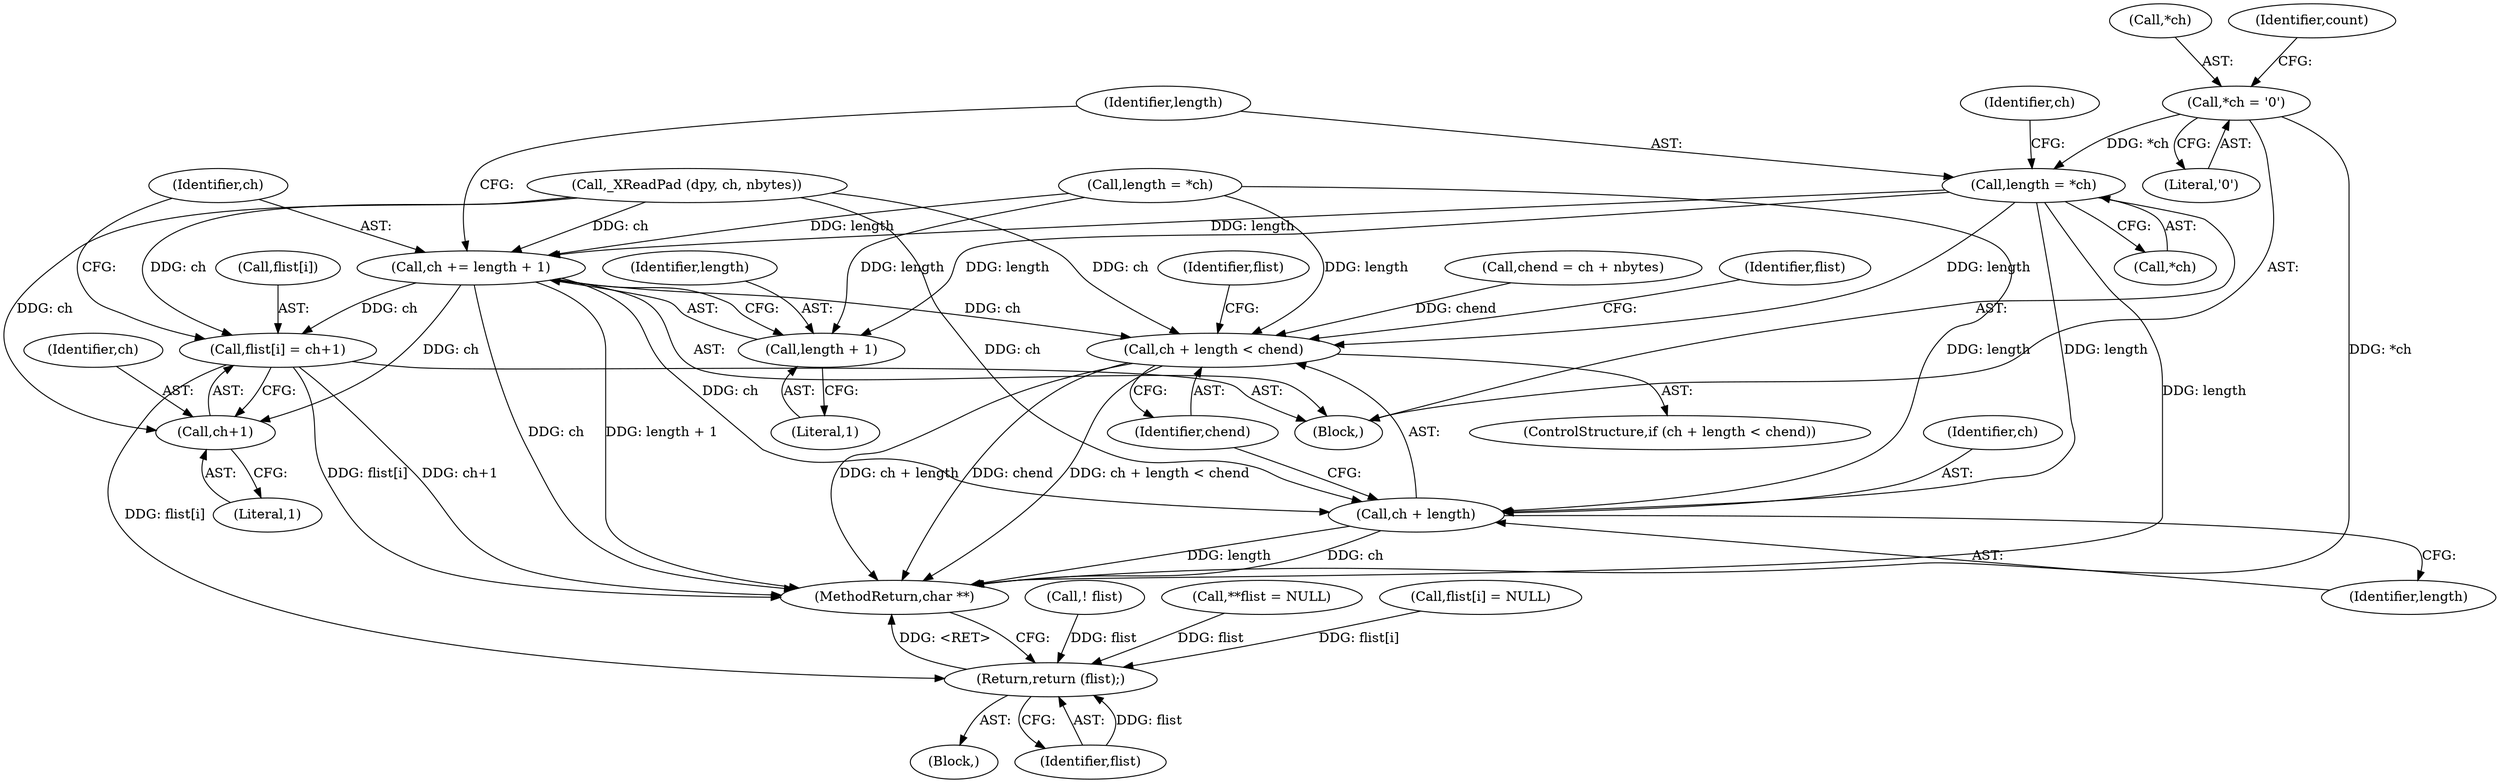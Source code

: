 digraph "0_libx11_b469da1430cdcee06e31c6251b83aede072a1ff0_0@pointer" {
"1000251" [label="(Call,length = *ch)"];
"1000255" [label="(Call,*ch = '\0')"];
"1000233" [label="(Call,ch + length < chend)"];
"1000234" [label="(Call,ch + length)"];
"1000246" [label="(Call,ch += length + 1)"];
"1000239" [label="(Call,flist[i] = ch+1)"];
"1000274" [label="(Return,return (flist);)"];
"1000243" [label="(Call,ch+1)"];
"1000248" [label="(Call,length + 1)"];
"1000250" [label="(Literal,1)"];
"1000243" [label="(Call,ch+1)"];
"1000247" [label="(Identifier,ch)"];
"1000258" [label="(Literal,'\0')"];
"1000246" [label="(Call,ch += length + 1)"];
"1000186" [label="(Call,! flist)"];
"1000257" [label="(Identifier,ch)"];
"1000232" [label="(ControlStructure,if (ch + length < chend))"];
"1000252" [label="(Identifier,length)"];
"1000256" [label="(Call,*ch)"];
"1000249" [label="(Identifier,length)"];
"1000248" [label="(Call,length + 1)"];
"1000109" [label="(Block,)"];
"1000251" [label="(Call,length = *ch)"];
"1000216" [label="(Call,length = *ch)"];
"1000264" [label="(Identifier,flist)"];
"1000211" [label="(Call,chend = ch + nbytes)"];
"1000245" [label="(Literal,1)"];
"1000237" [label="(Identifier,chend)"];
"1000240" [label="(Call,flist[i])"];
"1000207" [label="(Call,_XReadPad (dpy, ch, nbytes))"];
"1000255" [label="(Call,*ch = '\0')"];
"1000235" [label="(Identifier,ch)"];
"1000275" [label="(Identifier,flist)"];
"1000233" [label="(Call,ch + length < chend)"];
"1000241" [label="(Identifier,flist)"];
"1000116" [label="(Call,**flist = NULL)"];
"1000253" [label="(Call,*ch)"];
"1000244" [label="(Identifier,ch)"];
"1000238" [label="(Block,)"];
"1000274" [label="(Return,return (flist);)"];
"1000260" [label="(Identifier,count)"];
"1000276" [label="(MethodReturn,char **)"];
"1000234" [label="(Call,ch + length)"];
"1000262" [label="(Call,flist[i] = NULL)"];
"1000236" [label="(Identifier,length)"];
"1000239" [label="(Call,flist[i] = ch+1)"];
"1000251" -> "1000238"  [label="AST: "];
"1000251" -> "1000253"  [label="CFG: "];
"1000252" -> "1000251"  [label="AST: "];
"1000253" -> "1000251"  [label="AST: "];
"1000257" -> "1000251"  [label="CFG: "];
"1000251" -> "1000276"  [label="DDG: length"];
"1000251" -> "1000233"  [label="DDG: length"];
"1000251" -> "1000234"  [label="DDG: length"];
"1000251" -> "1000246"  [label="DDG: length"];
"1000251" -> "1000248"  [label="DDG: length"];
"1000255" -> "1000251"  [label="DDG: *ch"];
"1000255" -> "1000238"  [label="AST: "];
"1000255" -> "1000258"  [label="CFG: "];
"1000256" -> "1000255"  [label="AST: "];
"1000258" -> "1000255"  [label="AST: "];
"1000260" -> "1000255"  [label="CFG: "];
"1000255" -> "1000276"  [label="DDG: *ch"];
"1000233" -> "1000232"  [label="AST: "];
"1000233" -> "1000237"  [label="CFG: "];
"1000234" -> "1000233"  [label="AST: "];
"1000237" -> "1000233"  [label="AST: "];
"1000241" -> "1000233"  [label="CFG: "];
"1000264" -> "1000233"  [label="CFG: "];
"1000233" -> "1000276"  [label="DDG: chend"];
"1000233" -> "1000276"  [label="DDG: ch + length < chend"];
"1000233" -> "1000276"  [label="DDG: ch + length"];
"1000246" -> "1000233"  [label="DDG: ch"];
"1000207" -> "1000233"  [label="DDG: ch"];
"1000216" -> "1000233"  [label="DDG: length"];
"1000211" -> "1000233"  [label="DDG: chend"];
"1000234" -> "1000236"  [label="CFG: "];
"1000235" -> "1000234"  [label="AST: "];
"1000236" -> "1000234"  [label="AST: "];
"1000237" -> "1000234"  [label="CFG: "];
"1000234" -> "1000276"  [label="DDG: length"];
"1000234" -> "1000276"  [label="DDG: ch"];
"1000246" -> "1000234"  [label="DDG: ch"];
"1000207" -> "1000234"  [label="DDG: ch"];
"1000216" -> "1000234"  [label="DDG: length"];
"1000246" -> "1000238"  [label="AST: "];
"1000246" -> "1000248"  [label="CFG: "];
"1000247" -> "1000246"  [label="AST: "];
"1000248" -> "1000246"  [label="AST: "];
"1000252" -> "1000246"  [label="CFG: "];
"1000246" -> "1000276"  [label="DDG: length + 1"];
"1000246" -> "1000276"  [label="DDG: ch"];
"1000246" -> "1000239"  [label="DDG: ch"];
"1000246" -> "1000243"  [label="DDG: ch"];
"1000216" -> "1000246"  [label="DDG: length"];
"1000207" -> "1000246"  [label="DDG: ch"];
"1000239" -> "1000238"  [label="AST: "];
"1000239" -> "1000243"  [label="CFG: "];
"1000240" -> "1000239"  [label="AST: "];
"1000243" -> "1000239"  [label="AST: "];
"1000247" -> "1000239"  [label="CFG: "];
"1000239" -> "1000276"  [label="DDG: flist[i]"];
"1000239" -> "1000276"  [label="DDG: ch+1"];
"1000207" -> "1000239"  [label="DDG: ch"];
"1000239" -> "1000274"  [label="DDG: flist[i]"];
"1000274" -> "1000109"  [label="AST: "];
"1000274" -> "1000275"  [label="CFG: "];
"1000275" -> "1000274"  [label="AST: "];
"1000276" -> "1000274"  [label="CFG: "];
"1000274" -> "1000276"  [label="DDG: <RET>"];
"1000275" -> "1000274"  [label="DDG: flist"];
"1000116" -> "1000274"  [label="DDG: flist"];
"1000186" -> "1000274"  [label="DDG: flist"];
"1000262" -> "1000274"  [label="DDG: flist[i]"];
"1000243" -> "1000245"  [label="CFG: "];
"1000244" -> "1000243"  [label="AST: "];
"1000245" -> "1000243"  [label="AST: "];
"1000207" -> "1000243"  [label="DDG: ch"];
"1000248" -> "1000250"  [label="CFG: "];
"1000249" -> "1000248"  [label="AST: "];
"1000250" -> "1000248"  [label="AST: "];
"1000216" -> "1000248"  [label="DDG: length"];
}
